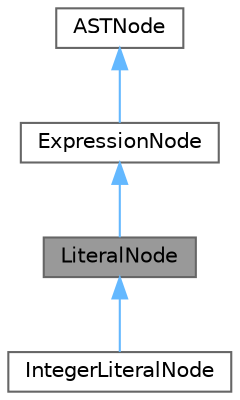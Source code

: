 digraph "LiteralNode"
{
 // LATEX_PDF_SIZE
  bgcolor="transparent";
  edge [fontname=Helvetica,fontsize=10,labelfontname=Helvetica,labelfontsize=10];
  node [fontname=Helvetica,fontsize=10,shape=box,height=0.2,width=0.4];
  Node1 [id="Node000001",label="LiteralNode",height=0.2,width=0.4,color="gray40", fillcolor="grey60", style="filled", fontcolor="black",tooltip="Base class for all literals."];
  Node2 -> Node1 [id="edge1_Node000001_Node000002",dir="back",color="steelblue1",style="solid",tooltip=" "];
  Node2 [id="Node000002",label="ExpressionNode",height=0.2,width=0.4,color="gray40", fillcolor="white", style="filled",URL="$structExpressionNode.html",tooltip="Base class for all expressions."];
  Node3 -> Node2 [id="edge2_Node000002_Node000003",dir="back",color="steelblue1",style="solid",tooltip=" "];
  Node3 [id="Node000003",label="ASTNode",height=0.2,width=0.4,color="gray40", fillcolor="white", style="filled",URL="$structASTNode.html",tooltip="Base class of all AST nodes."];
  Node1 -> Node4 [id="edge3_Node000001_Node000004",dir="back",color="steelblue1",style="solid",tooltip=" "];
  Node4 [id="Node000004",label="IntegerLiteralNode",height=0.2,width=0.4,color="gray40", fillcolor="white", style="filled",URL="$structIntegerLiteralNode.html",tooltip="A integer literal."];
}
